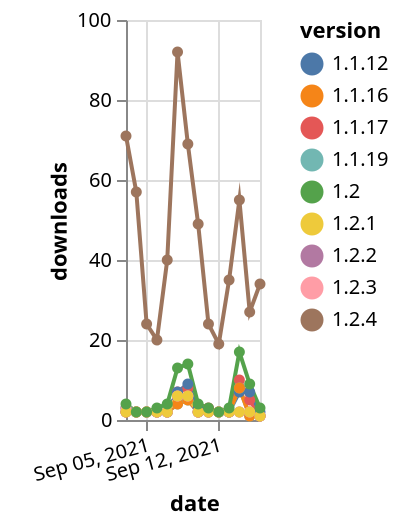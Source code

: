 {"$schema": "https://vega.github.io/schema/vega-lite/v5.json", "description": "A simple bar chart with embedded data.", "data": {"values": [{"date": "2021-09-03", "total": 3635, "delta": 2, "version": "1.1.17"}, {"date": "2021-09-04", "total": 3637, "delta": 2, "version": "1.1.17"}, {"date": "2021-09-05", "total": 3639, "delta": 2, "version": "1.1.17"}, {"date": "2021-09-06", "total": 3641, "delta": 2, "version": "1.1.17"}, {"date": "2021-09-07", "total": 3643, "delta": 2, "version": "1.1.17"}, {"date": "2021-09-08", "total": 3650, "delta": 7, "version": "1.1.17"}, {"date": "2021-09-09", "total": 3658, "delta": 8, "version": "1.1.17"}, {"date": "2021-09-10", "total": 3660, "delta": 2, "version": "1.1.17"}, {"date": "2021-09-11", "total": 3663, "delta": 3, "version": "1.1.17"}, {"date": "2021-09-12", "total": 3665, "delta": 2, "version": "1.1.17"}, {"date": "2021-09-13", "total": 3667, "delta": 2, "version": "1.1.17"}, {"date": "2021-09-14", "total": 3677, "delta": 10, "version": "1.1.17"}, {"date": "2021-09-15", "total": 3682, "delta": 5, "version": "1.1.17"}, {"date": "2021-09-16", "total": 3683, "delta": 1, "version": "1.1.17"}, {"date": "2021-09-03", "total": 3588, "delta": 3, "version": "1.1.12"}, {"date": "2021-09-04", "total": 3590, "delta": 2, "version": "1.1.12"}, {"date": "2021-09-05", "total": 3592, "delta": 2, "version": "1.1.12"}, {"date": "2021-09-06", "total": 3594, "delta": 2, "version": "1.1.12"}, {"date": "2021-09-07", "total": 3596, "delta": 2, "version": "1.1.12"}, {"date": "2021-09-08", "total": 3603, "delta": 7, "version": "1.1.12"}, {"date": "2021-09-09", "total": 3612, "delta": 9, "version": "1.1.12"}, {"date": "2021-09-10", "total": 3615, "delta": 3, "version": "1.1.12"}, {"date": "2021-09-11", "total": 3617, "delta": 2, "version": "1.1.12"}, {"date": "2021-09-12", "total": 3619, "delta": 2, "version": "1.1.12"}, {"date": "2021-09-13", "total": 3621, "delta": 2, "version": "1.1.12"}, {"date": "2021-09-14", "total": 3628, "delta": 7, "version": "1.1.12"}, {"date": "2021-09-15", "total": 3635, "delta": 7, "version": "1.1.12"}, {"date": "2021-09-16", "total": 3637, "delta": 2, "version": "1.1.12"}, {"date": "2021-09-03", "total": 2740, "delta": 3, "version": "1.1.19"}, {"date": "2021-09-04", "total": 2742, "delta": 2, "version": "1.1.19"}, {"date": "2021-09-05", "total": 2744, "delta": 2, "version": "1.1.19"}, {"date": "2021-09-06", "total": 2746, "delta": 2, "version": "1.1.19"}, {"date": "2021-09-07", "total": 2748, "delta": 2, "version": "1.1.19"}, {"date": "2021-09-08", "total": 2752, "delta": 4, "version": "1.1.19"}, {"date": "2021-09-09", "total": 2757, "delta": 5, "version": "1.1.19"}, {"date": "2021-09-10", "total": 2759, "delta": 2, "version": "1.1.19"}, {"date": "2021-09-11", "total": 2761, "delta": 2, "version": "1.1.19"}, {"date": "2021-09-12", "total": 2763, "delta": 2, "version": "1.1.19"}, {"date": "2021-09-13", "total": 2765, "delta": 2, "version": "1.1.19"}, {"date": "2021-09-14", "total": 2773, "delta": 8, "version": "1.1.19"}, {"date": "2021-09-15", "total": 2774, "delta": 1, "version": "1.1.19"}, {"date": "2021-09-16", "total": 2775, "delta": 1, "version": "1.1.19"}, {"date": "2021-09-03", "total": 2557, "delta": 2, "version": "1.1.16"}, {"date": "2021-09-04", "total": 2559, "delta": 2, "version": "1.1.16"}, {"date": "2021-09-05", "total": 2561, "delta": 2, "version": "1.1.16"}, {"date": "2021-09-06", "total": 2563, "delta": 2, "version": "1.1.16"}, {"date": "2021-09-07", "total": 2565, "delta": 2, "version": "1.1.16"}, {"date": "2021-09-08", "total": 2569, "delta": 4, "version": "1.1.16"}, {"date": "2021-09-09", "total": 2574, "delta": 5, "version": "1.1.16"}, {"date": "2021-09-10", "total": 2576, "delta": 2, "version": "1.1.16"}, {"date": "2021-09-11", "total": 2578, "delta": 2, "version": "1.1.16"}, {"date": "2021-09-12", "total": 2580, "delta": 2, "version": "1.1.16"}, {"date": "2021-09-13", "total": 2582, "delta": 2, "version": "1.1.16"}, {"date": "2021-09-14", "total": 2590, "delta": 8, "version": "1.1.16"}, {"date": "2021-09-15", "total": 2591, "delta": 1, "version": "1.1.16"}, {"date": "2021-09-16", "total": 2592, "delta": 1, "version": "1.1.16"}, {"date": "2021-09-03", "total": 1543, "delta": 2, "version": "1.2.2"}, {"date": "2021-09-04", "total": 1545, "delta": 2, "version": "1.2.2"}, {"date": "2021-09-05", "total": 1547, "delta": 2, "version": "1.2.2"}, {"date": "2021-09-06", "total": 1549, "delta": 2, "version": "1.2.2"}, {"date": "2021-09-07", "total": 1551, "delta": 2, "version": "1.2.2"}, {"date": "2021-09-08", "total": 1557, "delta": 6, "version": "1.2.2"}, {"date": "2021-09-09", "total": 1563, "delta": 6, "version": "1.2.2"}, {"date": "2021-09-10", "total": 1565, "delta": 2, "version": "1.2.2"}, {"date": "2021-09-11", "total": 1567, "delta": 2, "version": "1.2.2"}, {"date": "2021-09-12", "total": 1569, "delta": 2, "version": "1.2.2"}, {"date": "2021-09-13", "total": 1571, "delta": 2, "version": "1.2.2"}, {"date": "2021-09-14", "total": 1573, "delta": 2, "version": "1.2.2"}, {"date": "2021-09-15", "total": 1575, "delta": 2, "version": "1.2.2"}, {"date": "2021-09-16", "total": 1576, "delta": 1, "version": "1.2.2"}, {"date": "2021-09-03", "total": 2119, "delta": 3, "version": "1.2.3"}, {"date": "2021-09-04", "total": 2121, "delta": 2, "version": "1.2.3"}, {"date": "2021-09-05", "total": 2123, "delta": 2, "version": "1.2.3"}, {"date": "2021-09-06", "total": 2125, "delta": 2, "version": "1.2.3"}, {"date": "2021-09-07", "total": 2127, "delta": 2, "version": "1.2.3"}, {"date": "2021-09-08", "total": 2133, "delta": 6, "version": "1.2.3"}, {"date": "2021-09-09", "total": 2139, "delta": 6, "version": "1.2.3"}, {"date": "2021-09-10", "total": 2141, "delta": 2, "version": "1.2.3"}, {"date": "2021-09-11", "total": 2143, "delta": 2, "version": "1.2.3"}, {"date": "2021-09-12", "total": 2145, "delta": 2, "version": "1.2.3"}, {"date": "2021-09-13", "total": 2147, "delta": 2, "version": "1.2.3"}, {"date": "2021-09-14", "total": 2149, "delta": 2, "version": "1.2.3"}, {"date": "2021-09-15", "total": 2151, "delta": 2, "version": "1.2.3"}, {"date": "2021-09-16", "total": 2152, "delta": 1, "version": "1.2.3"}, {"date": "2021-09-03", "total": 1566, "delta": 2, "version": "1.2.1"}, {"date": "2021-09-04", "total": 1568, "delta": 2, "version": "1.2.1"}, {"date": "2021-09-05", "total": 1570, "delta": 2, "version": "1.2.1"}, {"date": "2021-09-06", "total": 1572, "delta": 2, "version": "1.2.1"}, {"date": "2021-09-07", "total": 1574, "delta": 2, "version": "1.2.1"}, {"date": "2021-09-08", "total": 1580, "delta": 6, "version": "1.2.1"}, {"date": "2021-09-09", "total": 1586, "delta": 6, "version": "1.2.1"}, {"date": "2021-09-10", "total": 1588, "delta": 2, "version": "1.2.1"}, {"date": "2021-09-11", "total": 1590, "delta": 2, "version": "1.2.1"}, {"date": "2021-09-12", "total": 1592, "delta": 2, "version": "1.2.1"}, {"date": "2021-09-13", "total": 1594, "delta": 2, "version": "1.2.1"}, {"date": "2021-09-14", "total": 1596, "delta": 2, "version": "1.2.1"}, {"date": "2021-09-15", "total": 1598, "delta": 2, "version": "1.2.1"}, {"date": "2021-09-16", "total": 1599, "delta": 1, "version": "1.2.1"}, {"date": "2021-09-03", "total": 6863, "delta": 4, "version": "1.2"}, {"date": "2021-09-04", "total": 6865, "delta": 2, "version": "1.2"}, {"date": "2021-09-05", "total": 6867, "delta": 2, "version": "1.2"}, {"date": "2021-09-06", "total": 6870, "delta": 3, "version": "1.2"}, {"date": "2021-09-07", "total": 6874, "delta": 4, "version": "1.2"}, {"date": "2021-09-08", "total": 6887, "delta": 13, "version": "1.2"}, {"date": "2021-09-09", "total": 6901, "delta": 14, "version": "1.2"}, {"date": "2021-09-10", "total": 6905, "delta": 4, "version": "1.2"}, {"date": "2021-09-11", "total": 6908, "delta": 3, "version": "1.2"}, {"date": "2021-09-12", "total": 6910, "delta": 2, "version": "1.2"}, {"date": "2021-09-13", "total": 6913, "delta": 3, "version": "1.2"}, {"date": "2021-09-14", "total": 6930, "delta": 17, "version": "1.2"}, {"date": "2021-09-15", "total": 6939, "delta": 9, "version": "1.2"}, {"date": "2021-09-16", "total": 6942, "delta": 3, "version": "1.2"}, {"date": "2021-09-03", "total": 8783, "delta": 71, "version": "1.2.4"}, {"date": "2021-09-04", "total": 8840, "delta": 57, "version": "1.2.4"}, {"date": "2021-09-05", "total": 8864, "delta": 24, "version": "1.2.4"}, {"date": "2021-09-06", "total": 8884, "delta": 20, "version": "1.2.4"}, {"date": "2021-09-07", "total": 8924, "delta": 40, "version": "1.2.4"}, {"date": "2021-09-08", "total": 9016, "delta": 92, "version": "1.2.4"}, {"date": "2021-09-09", "total": 9085, "delta": 69, "version": "1.2.4"}, {"date": "2021-09-10", "total": 9134, "delta": 49, "version": "1.2.4"}, {"date": "2021-09-11", "total": 9158, "delta": 24, "version": "1.2.4"}, {"date": "2021-09-12", "total": 9177, "delta": 19, "version": "1.2.4"}, {"date": "2021-09-13", "total": 9212, "delta": 35, "version": "1.2.4"}, {"date": "2021-09-14", "total": 9267, "delta": 55, "version": "1.2.4"}, {"date": "2021-09-15", "total": 9294, "delta": 27, "version": "1.2.4"}, {"date": "2021-09-16", "total": 9328, "delta": 34, "version": "1.2.4"}]}, "width": "container", "mark": {"type": "line", "point": {"filled": true}}, "encoding": {"x": {"field": "date", "type": "temporal", "timeUnit": "yearmonthdate", "title": "date", "axis": {"labelAngle": -15}}, "y": {"field": "delta", "type": "quantitative", "title": "downloads"}, "color": {"field": "version", "type": "nominal"}, "tooltip": {"field": "delta"}}}